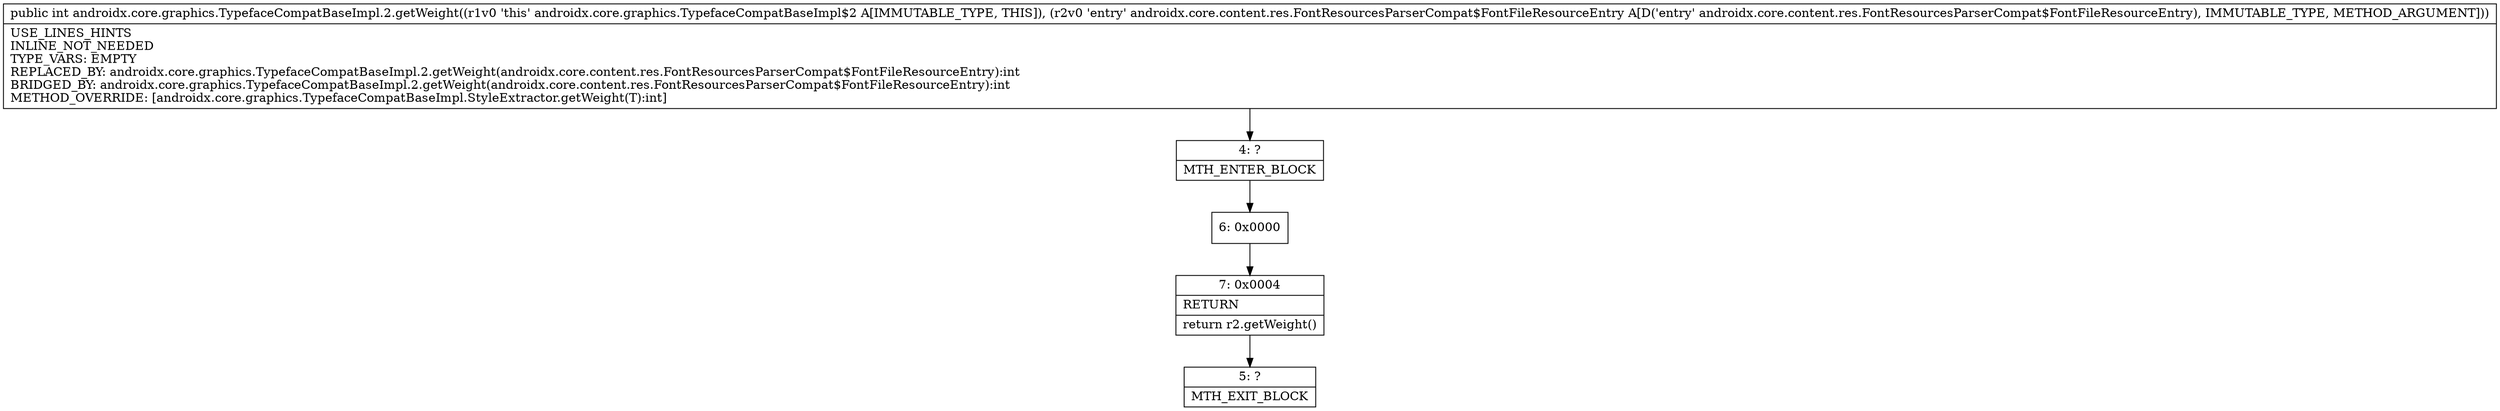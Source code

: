 digraph "CFG forandroidx.core.graphics.TypefaceCompatBaseImpl.2.getWeight(Landroidx\/core\/content\/res\/FontResourcesParserCompat$FontFileResourceEntry;)I" {
Node_4 [shape=record,label="{4\:\ ?|MTH_ENTER_BLOCK\l}"];
Node_6 [shape=record,label="{6\:\ 0x0000}"];
Node_7 [shape=record,label="{7\:\ 0x0004|RETURN\l|return r2.getWeight()\l}"];
Node_5 [shape=record,label="{5\:\ ?|MTH_EXIT_BLOCK\l}"];
MethodNode[shape=record,label="{public int androidx.core.graphics.TypefaceCompatBaseImpl.2.getWeight((r1v0 'this' androidx.core.graphics.TypefaceCompatBaseImpl$2 A[IMMUTABLE_TYPE, THIS]), (r2v0 'entry' androidx.core.content.res.FontResourcesParserCompat$FontFileResourceEntry A[D('entry' androidx.core.content.res.FontResourcesParserCompat$FontFileResourceEntry), IMMUTABLE_TYPE, METHOD_ARGUMENT]))  | USE_LINES_HINTS\lINLINE_NOT_NEEDED\lTYPE_VARS: EMPTY\lREPLACED_BY: androidx.core.graphics.TypefaceCompatBaseImpl.2.getWeight(androidx.core.content.res.FontResourcesParserCompat$FontFileResourceEntry):int\lBRIDGED_BY: androidx.core.graphics.TypefaceCompatBaseImpl.2.getWeight(androidx.core.content.res.FontResourcesParserCompat$FontFileResourceEntry):int\lMETHOD_OVERRIDE: [androidx.core.graphics.TypefaceCompatBaseImpl.StyleExtractor.getWeight(T):int]\l}"];
MethodNode -> Node_4;Node_4 -> Node_6;
Node_6 -> Node_7;
Node_7 -> Node_5;
}

